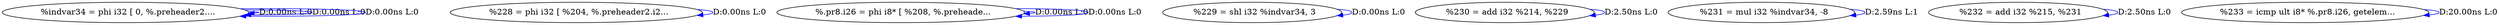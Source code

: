 digraph {
Node0x30762f0[label="  %indvar34 = phi i32 [ 0, %.preheader2...."];
Node0x30762f0 -> Node0x30762f0[label="D:0.00ns L:0",color=blue];
Node0x30762f0 -> Node0x30762f0[label="D:0.00ns L:0",color=blue];
Node0x30762f0 -> Node0x30762f0[label="D:0.00ns L:0",color=blue];
Node0x30763d0[label="  %228 = phi i32 [ %204, %.preheader2.i2..."];
Node0x30763d0 -> Node0x30763d0[label="D:0.00ns L:0",color=blue];
Node0x30764b0[label="  %.pr8.i26 = phi i8* [ %208, %.preheade..."];
Node0x30764b0 -> Node0x30764b0[label="D:0.00ns L:0",color=blue];
Node0x30764b0 -> Node0x30764b0[label="D:0.00ns L:0",color=blue];
Node0x3076590[label="  %229 = shl i32 %indvar34, 3"];
Node0x3076590 -> Node0x3076590[label="D:0.00ns L:0",color=blue];
Node0x3076670[label="  %230 = add i32 %214, %229"];
Node0x3076670 -> Node0x3076670[label="D:2.50ns L:0",color=blue];
Node0x3076750[label="  %231 = mul i32 %indvar34, -8"];
Node0x3076750 -> Node0x3076750[label="D:2.59ns L:1",color=blue];
Node0x3076870[label="  %232 = add i32 %215, %231"];
Node0x3076870 -> Node0x3076870[label="D:2.50ns L:0",color=blue];
Node0x3076950[label="  %233 = icmp ult i8* %.pr8.i26, getelem..."];
Node0x3076950 -> Node0x3076950[label="D:20.00ns L:0",color=blue];
}
